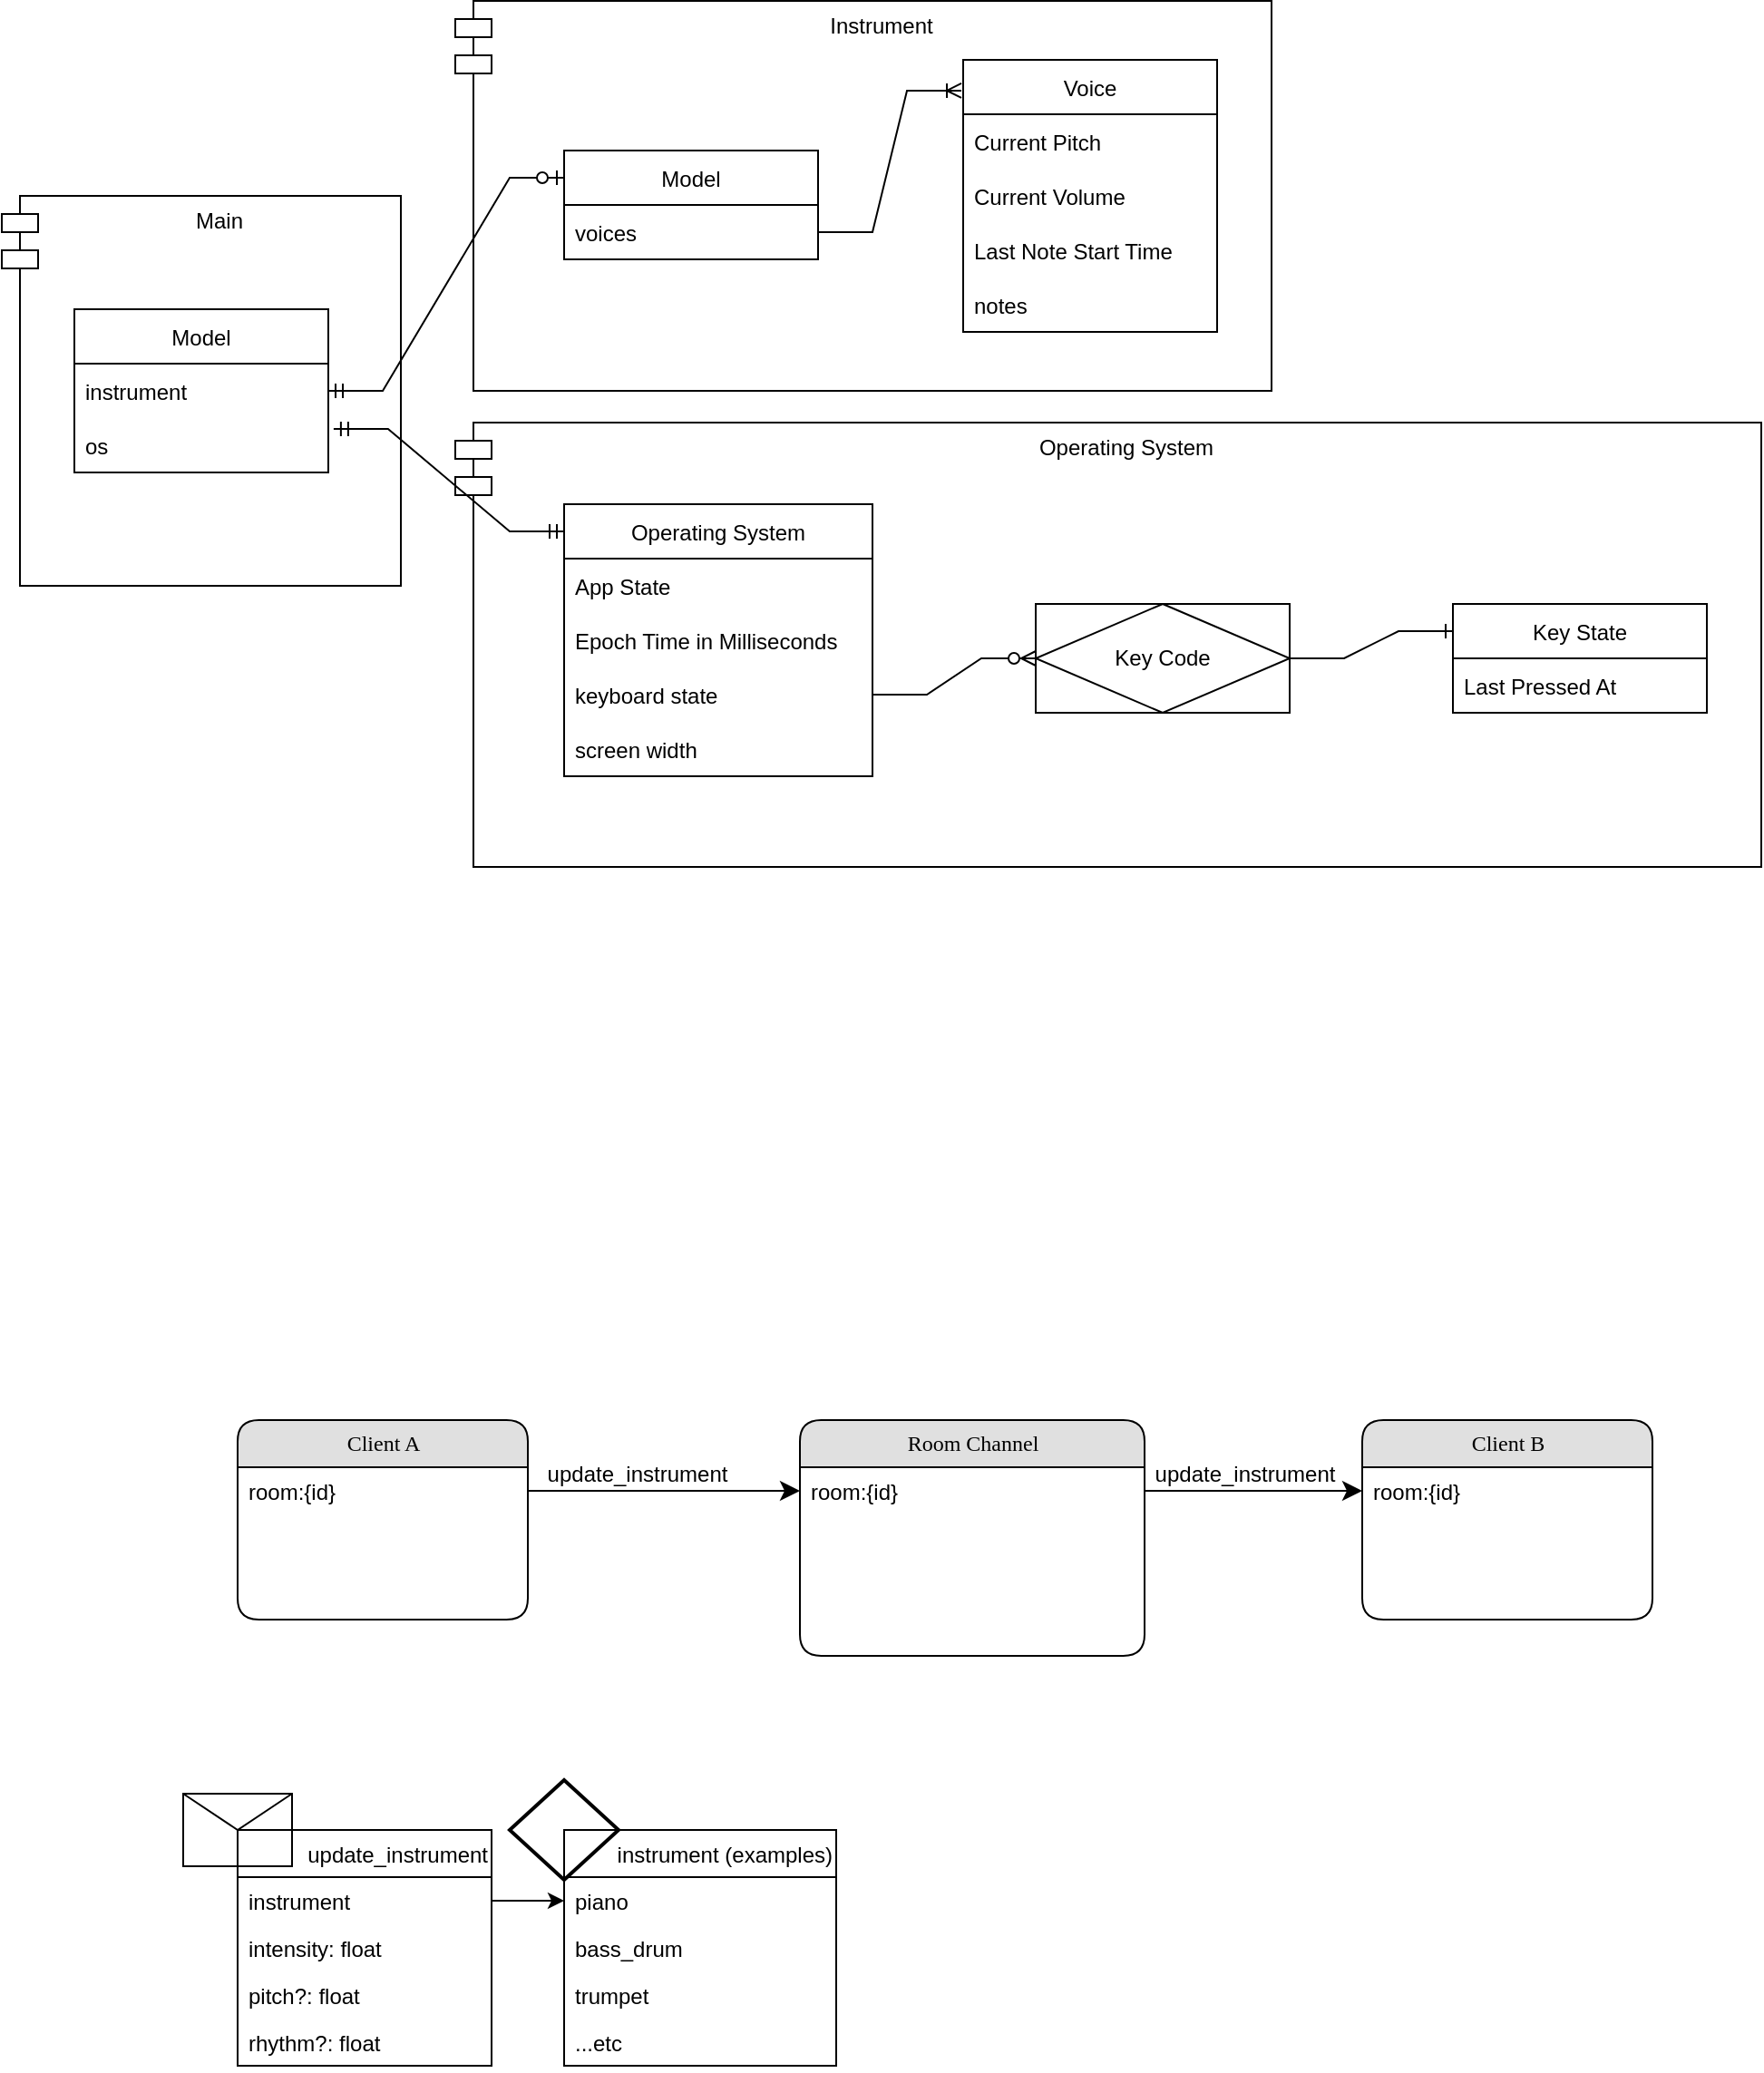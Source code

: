 <mxfile version="19.0.3" type="github">
  <diagram name="Page-1" id="5d7acffa-a066-3a61-03fe-96351882024d">
    <mxGraphModel dx="749" dy="1047" grid="1" gridSize="10" guides="1" tooltips="1" connect="1" arrows="1" fold="1" page="1" pageScale="1" pageWidth="1100" pageHeight="850" background="#ffffff" math="0" shadow="0">
      <root>
        <mxCell id="0" />
        <mxCell id="1" parent="0" />
        <mxCell id="7b9wjgzVytWzGCj_lMZ8-37" value="Operating System" style="shape=module;align=left;spacingLeft=20;align=center;verticalAlign=top;" vertex="1" parent="1">
          <mxGeometry x="1370" y="830" width="720" height="245" as="geometry" />
        </mxCell>
        <mxCell id="7b9wjgzVytWzGCj_lMZ8-36" value="Instrument" style="shape=module;align=left;spacingLeft=20;align=center;verticalAlign=top;" vertex="1" parent="1">
          <mxGeometry x="1370" y="597.5" width="450" height="215" as="geometry" />
        </mxCell>
        <mxCell id="7b9wjgzVytWzGCj_lMZ8-35" value="Main&#xa;" style="shape=module;align=left;spacingLeft=20;align=center;verticalAlign=top;" vertex="1" parent="1">
          <mxGeometry x="1120" y="705" width="220" height="215" as="geometry" />
        </mxCell>
        <mxCell id="21ea969265ad0168-6" value="&lt;div&gt;Client A&lt;/div&gt;" style="swimlane;html=1;fontStyle=0;childLayout=stackLayout;horizontal=1;startSize=26;fillColor=#e0e0e0;horizontalStack=0;resizeParent=1;resizeLast=0;collapsible=1;marginBottom=0;swimlaneFillColor=#ffffff;align=center;rounded=1;shadow=0;comic=0;labelBackgroundColor=none;strokeWidth=1;fontFamily=Verdana;fontSize=12" parent="1" vertex="1">
          <mxGeometry x="1250" y="1380" width="160" height="110" as="geometry" />
        </mxCell>
        <mxCell id="21ea969265ad0168-8" value="room:{id}" style="text;html=1;strokeColor=none;fillColor=none;spacingLeft=4;spacingRight=4;whiteSpace=wrap;overflow=hidden;rotatable=0;points=[[0,0.5],[1,0.5]];portConstraint=eastwest;" parent="21ea969265ad0168-6" vertex="1">
          <mxGeometry y="26" width="160" height="26" as="geometry" />
        </mxCell>
        <mxCell id="21ea969265ad0168-10" value="&lt;div&gt;Room Channel&lt;/div&gt;" style="swimlane;html=1;fontStyle=0;childLayout=stackLayout;horizontal=1;startSize=26;fillColor=#e0e0e0;horizontalStack=0;resizeParent=1;resizeLast=0;collapsible=1;marginBottom=0;swimlaneFillColor=#ffffff;align=center;rounded=1;shadow=0;comic=0;labelBackgroundColor=none;strokeWidth=1;fontFamily=Verdana;fontSize=12" parent="1" vertex="1">
          <mxGeometry x="1560" y="1380" width="190" height="130" as="geometry" />
        </mxCell>
        <mxCell id="21ea969265ad0168-11" value="&lt;div&gt;room:{id}&lt;/div&gt;&lt;div&gt;&lt;br&gt;&lt;/div&gt;" style="text;html=1;strokeColor=none;fillColor=none;spacingLeft=4;spacingRight=4;whiteSpace=wrap;overflow=hidden;rotatable=0;points=[[0,0.5],[1,0.5]];portConstraint=eastwest;" parent="21ea969265ad0168-10" vertex="1">
          <mxGeometry y="26" width="190" height="26" as="geometry" />
        </mxCell>
        <object label="" id="21ea969265ad0168-39">
          <mxCell style="edgeStyle=orthogonalEdgeStyle;html=1;entryX=0;entryY=0.5;labelBackgroundColor=none;startFill=0;startSize=8;endFill=1;endSize=8;fontFamily=Verdana;fontSize=12;exitX=1;exitY=0.5;entryDx=0;entryDy=0;" parent="1" source="21ea969265ad0168-8" target="21ea969265ad0168-11" edge="1">
            <mxGeometry relative="1" as="geometry">
              <Array as="points" />
            </mxGeometry>
          </mxCell>
        </object>
        <mxCell id="21ea969265ad0168-47" style="edgeStyle=orthogonalEdgeStyle;html=1;exitX=1;exitY=0.5;labelBackgroundColor=none;startFill=0;startSize=8;endFill=1;endSize=8;fontFamily=Verdana;fontSize=12;entryX=0;entryY=0.5;entryDx=0;entryDy=0;" parent="1" source="21ea969265ad0168-11" target="tj5F4Y6xZ06pF9521cA6-6" edge="1">
          <mxGeometry relative="1" as="geometry">
            <mxPoint x="1970" y="1419" as="targetPoint" />
          </mxGeometry>
        </mxCell>
        <mxCell id="tj5F4Y6xZ06pF9521cA6-3" value="&lt;div&gt;update_instrument&lt;/div&gt;" style="text;html=1;resizable=0;autosize=1;align=center;verticalAlign=middle;points=[];fillColor=none;strokeColor=none;rounded=0;" parent="1" vertex="1">
          <mxGeometry x="1415" y="1400" width="110" height="20" as="geometry" />
        </mxCell>
        <mxCell id="tj5F4Y6xZ06pF9521cA6-5" value="&lt;div&gt;Client B&lt;br&gt;&lt;/div&gt;" style="swimlane;html=1;fontStyle=0;childLayout=stackLayout;horizontal=1;startSize=26;fillColor=#e0e0e0;horizontalStack=0;resizeParent=1;resizeLast=0;collapsible=1;marginBottom=0;swimlaneFillColor=#ffffff;align=center;rounded=1;shadow=0;comic=0;labelBackgroundColor=none;strokeWidth=1;fontFamily=Verdana;fontSize=12" parent="1" vertex="1">
          <mxGeometry x="1870" y="1380" width="160" height="110" as="geometry" />
        </mxCell>
        <mxCell id="tj5F4Y6xZ06pF9521cA6-6" value="room:{id}" style="text;html=1;strokeColor=none;fillColor=none;spacingLeft=4;spacingRight=4;whiteSpace=wrap;overflow=hidden;rotatable=0;points=[[0,0.5],[1,0.5]];portConstraint=eastwest;" parent="tj5F4Y6xZ06pF9521cA6-5" vertex="1">
          <mxGeometry y="26" width="160" height="26" as="geometry" />
        </mxCell>
        <mxCell id="tj5F4Y6xZ06pF9521cA6-9" value="update_instrument" style="text;html=1;resizable=0;autosize=1;align=center;verticalAlign=middle;points=[];fillColor=none;strokeColor=none;rounded=0;" parent="1" vertex="1">
          <mxGeometry x="1750" y="1400" width="110" height="20" as="geometry" />
        </mxCell>
        <mxCell id="tj5F4Y6xZ06pF9521cA6-21" value="" style="shape=message;html=1;whiteSpace=wrap;html=1;outlineConnect=0;" parent="1" vertex="1">
          <mxGeometry x="1220" y="1586" width="60" height="40" as="geometry" />
        </mxCell>
        <mxCell id="tj5F4Y6xZ06pF9521cA6-17" value="update_instrument" style="swimlane;fontStyle=0;childLayout=stackLayout;horizontal=1;startSize=26;fillColor=none;horizontalStack=0;resizeParent=1;resizeParentMax=0;resizeLast=0;collapsible=1;marginBottom=0;align=right;" parent="1" vertex="1">
          <mxGeometry x="1250" y="1606" width="140" height="130" as="geometry" />
        </mxCell>
        <mxCell id="tj5F4Y6xZ06pF9521cA6-18" value="instrument&#xa;" style="text;strokeColor=none;fillColor=none;align=left;verticalAlign=top;spacingLeft=4;spacingRight=4;overflow=hidden;rotatable=0;points=[[0,0.5],[1,0.5]];portConstraint=eastwest;" parent="tj5F4Y6xZ06pF9521cA6-17" vertex="1">
          <mxGeometry y="26" width="140" height="26" as="geometry" />
        </mxCell>
        <mxCell id="A_t_KA8R0siFLET06c2P-1" value="intensity: float&#xa;" style="text;strokeColor=none;fillColor=none;align=left;verticalAlign=top;spacingLeft=4;spacingRight=4;overflow=hidden;rotatable=0;points=[[0,0.5],[1,0.5]];portConstraint=eastwest;" parent="tj5F4Y6xZ06pF9521cA6-17" vertex="1">
          <mxGeometry y="52" width="140" height="26" as="geometry" />
        </mxCell>
        <mxCell id="tj5F4Y6xZ06pF9521cA6-19" value="pitch?: float" style="text;strokeColor=none;fillColor=none;align=left;verticalAlign=top;spacingLeft=4;spacingRight=4;overflow=hidden;rotatable=0;points=[[0,0.5],[1,0.5]];portConstraint=eastwest;" parent="tj5F4Y6xZ06pF9521cA6-17" vertex="1">
          <mxGeometry y="78" width="140" height="26" as="geometry" />
        </mxCell>
        <mxCell id="tj5F4Y6xZ06pF9521cA6-20" value="rhythm?: float" style="text;strokeColor=none;fillColor=none;align=left;verticalAlign=top;spacingLeft=4;spacingRight=4;overflow=hidden;rotatable=0;points=[[0,0.5],[1,0.5]];portConstraint=eastwest;" parent="tj5F4Y6xZ06pF9521cA6-17" vertex="1">
          <mxGeometry y="104" width="140" height="26" as="geometry" />
        </mxCell>
        <mxCell id="A_t_KA8R0siFLET06c2P-8" value="" style="strokeWidth=2;html=1;shape=mxgraph.flowchart.decision;whiteSpace=wrap;" parent="1" vertex="1">
          <mxGeometry x="1400" y="1578.5" width="60" height="55" as="geometry" />
        </mxCell>
        <mxCell id="A_t_KA8R0siFLET06c2P-3" value="instrument (examples)" style="swimlane;fontStyle=0;childLayout=stackLayout;horizontal=1;startSize=26;fillColor=none;horizontalStack=0;resizeParent=1;resizeParentMax=0;resizeLast=0;collapsible=1;marginBottom=0;align=right;" parent="1" vertex="1">
          <mxGeometry x="1430" y="1606" width="150" height="130" as="geometry" />
        </mxCell>
        <mxCell id="A_t_KA8R0siFLET06c2P-4" value="piano" style="text;strokeColor=none;fillColor=none;align=left;verticalAlign=top;spacingLeft=4;spacingRight=4;overflow=hidden;rotatable=0;points=[[0,0.5],[1,0.5]];portConstraint=eastwest;" parent="A_t_KA8R0siFLET06c2P-3" vertex="1">
          <mxGeometry y="26" width="150" height="26" as="geometry" />
        </mxCell>
        <mxCell id="A_t_KA8R0siFLET06c2P-5" value="bass_drum" style="text;strokeColor=none;fillColor=none;align=left;verticalAlign=top;spacingLeft=4;spacingRight=4;overflow=hidden;rotatable=0;points=[[0,0.5],[1,0.5]];portConstraint=eastwest;" parent="A_t_KA8R0siFLET06c2P-3" vertex="1">
          <mxGeometry y="52" width="150" height="26" as="geometry" />
        </mxCell>
        <mxCell id="A_t_KA8R0siFLET06c2P-6" value="trumpet" style="text;strokeColor=none;fillColor=none;align=left;verticalAlign=top;spacingLeft=4;spacingRight=4;overflow=hidden;rotatable=0;points=[[0,0.5],[1,0.5]];portConstraint=eastwest;" parent="A_t_KA8R0siFLET06c2P-3" vertex="1">
          <mxGeometry y="78" width="150" height="26" as="geometry" />
        </mxCell>
        <mxCell id="A_t_KA8R0siFLET06c2P-10" value="...etc" style="text;strokeColor=none;fillColor=none;align=left;verticalAlign=top;spacingLeft=4;spacingRight=4;overflow=hidden;rotatable=0;points=[[0,0.5],[1,0.5]];portConstraint=eastwest;" parent="A_t_KA8R0siFLET06c2P-3" vertex="1">
          <mxGeometry y="104" width="150" height="26" as="geometry" />
        </mxCell>
        <mxCell id="A_t_KA8R0siFLET06c2P-9" value="" style="edgeStyle=orthogonalEdgeStyle;rounded=0;orthogonalLoop=1;jettySize=auto;html=1;entryX=0;entryY=0.5;entryDx=0;entryDy=0;" parent="1" source="tj5F4Y6xZ06pF9521cA6-18" target="A_t_KA8R0siFLET06c2P-4" edge="1">
          <mxGeometry relative="1" as="geometry" />
        </mxCell>
        <mxCell id="7b9wjgzVytWzGCj_lMZ8-1" value="Model" style="swimlane;fontStyle=0;childLayout=stackLayout;horizontal=1;startSize=30;horizontalStack=0;resizeParent=1;resizeParentMax=0;resizeLast=0;collapsible=1;marginBottom=0;" vertex="1" parent="1">
          <mxGeometry x="1160" y="767.5" width="140" height="90" as="geometry" />
        </mxCell>
        <mxCell id="7b9wjgzVytWzGCj_lMZ8-2" value="instrument" style="text;strokeColor=none;fillColor=none;align=left;verticalAlign=middle;spacingLeft=4;spacingRight=4;overflow=hidden;points=[[0,0.5],[1,0.5]];portConstraint=eastwest;rotatable=0;" vertex="1" parent="7b9wjgzVytWzGCj_lMZ8-1">
          <mxGeometry y="30" width="140" height="30" as="geometry" />
        </mxCell>
        <mxCell id="7b9wjgzVytWzGCj_lMZ8-5" value="os" style="text;strokeColor=none;fillColor=none;align=left;verticalAlign=middle;spacingLeft=4;spacingRight=4;overflow=hidden;points=[[0,0.5],[1,0.5]];portConstraint=eastwest;rotatable=0;" vertex="1" parent="7b9wjgzVytWzGCj_lMZ8-1">
          <mxGeometry y="60" width="140" height="30" as="geometry" />
        </mxCell>
        <mxCell id="7b9wjgzVytWzGCj_lMZ8-6" value="Voice" style="swimlane;fontStyle=0;childLayout=stackLayout;horizontal=1;startSize=30;horizontalStack=0;resizeParent=1;resizeParentMax=0;resizeLast=0;collapsible=1;marginBottom=0;" vertex="1" parent="1">
          <mxGeometry x="1650" y="630" width="140" height="150" as="geometry" />
        </mxCell>
        <mxCell id="7b9wjgzVytWzGCj_lMZ8-7" value="Current Pitch" style="text;strokeColor=none;fillColor=none;align=left;verticalAlign=middle;spacingLeft=4;spacingRight=4;overflow=hidden;points=[[0,0.5],[1,0.5]];portConstraint=eastwest;rotatable=0;" vertex="1" parent="7b9wjgzVytWzGCj_lMZ8-6">
          <mxGeometry y="30" width="140" height="30" as="geometry" />
        </mxCell>
        <mxCell id="7b9wjgzVytWzGCj_lMZ8-8" value="Current Volume" style="text;strokeColor=none;fillColor=none;align=left;verticalAlign=middle;spacingLeft=4;spacingRight=4;overflow=hidden;points=[[0,0.5],[1,0.5]];portConstraint=eastwest;rotatable=0;" vertex="1" parent="7b9wjgzVytWzGCj_lMZ8-6">
          <mxGeometry y="60" width="140" height="30" as="geometry" />
        </mxCell>
        <mxCell id="7b9wjgzVytWzGCj_lMZ8-9" value="Last Note Start Time" style="text;strokeColor=none;fillColor=none;align=left;verticalAlign=middle;spacingLeft=4;spacingRight=4;overflow=hidden;points=[[0,0.5],[1,0.5]];portConstraint=eastwest;rotatable=0;" vertex="1" parent="7b9wjgzVytWzGCj_lMZ8-6">
          <mxGeometry y="90" width="140" height="30" as="geometry" />
        </mxCell>
        <mxCell id="7b9wjgzVytWzGCj_lMZ8-14" value="notes" style="text;strokeColor=none;fillColor=none;align=left;verticalAlign=middle;spacingLeft=4;spacingRight=4;overflow=hidden;points=[[0,0.5],[1,0.5]];portConstraint=eastwest;rotatable=0;" vertex="1" parent="7b9wjgzVytWzGCj_lMZ8-6">
          <mxGeometry y="120" width="140" height="30" as="geometry" />
        </mxCell>
        <mxCell id="7b9wjgzVytWzGCj_lMZ8-10" value="Operating System" style="swimlane;fontStyle=0;childLayout=stackLayout;horizontal=1;startSize=30;horizontalStack=0;resizeParent=1;resizeParentMax=0;resizeLast=0;collapsible=1;marginBottom=0;" vertex="1" parent="1">
          <mxGeometry x="1430" y="875" width="170" height="150" as="geometry" />
        </mxCell>
        <mxCell id="7b9wjgzVytWzGCj_lMZ8-11" value="App State" style="text;strokeColor=none;fillColor=none;align=left;verticalAlign=middle;spacingLeft=4;spacingRight=4;overflow=hidden;points=[[0,0.5],[1,0.5]];portConstraint=eastwest;rotatable=0;" vertex="1" parent="7b9wjgzVytWzGCj_lMZ8-10">
          <mxGeometry y="30" width="170" height="30" as="geometry" />
        </mxCell>
        <mxCell id="7b9wjgzVytWzGCj_lMZ8-12" value="Epoch Time in Milliseconds" style="text;strokeColor=none;fillColor=none;align=left;verticalAlign=middle;spacingLeft=4;spacingRight=4;overflow=hidden;points=[[0,0.5],[1,0.5]];portConstraint=eastwest;rotatable=0;" vertex="1" parent="7b9wjgzVytWzGCj_lMZ8-10">
          <mxGeometry y="60" width="170" height="30" as="geometry" />
        </mxCell>
        <mxCell id="7b9wjgzVytWzGCj_lMZ8-13" value="keyboard state" style="text;strokeColor=none;fillColor=none;align=left;verticalAlign=middle;spacingLeft=4;spacingRight=4;overflow=hidden;points=[[0,0.5],[1,0.5]];portConstraint=eastwest;rotatable=0;" vertex="1" parent="7b9wjgzVytWzGCj_lMZ8-10">
          <mxGeometry y="90" width="170" height="30" as="geometry" />
        </mxCell>
        <mxCell id="7b9wjgzVytWzGCj_lMZ8-24" value="screen width" style="text;strokeColor=none;fillColor=none;align=left;verticalAlign=middle;spacingLeft=4;spacingRight=4;overflow=hidden;points=[[0,0.5],[1,0.5]];portConstraint=eastwest;rotatable=0;" vertex="1" parent="7b9wjgzVytWzGCj_lMZ8-10">
          <mxGeometry y="120" width="170" height="30" as="geometry" />
        </mxCell>
        <mxCell id="7b9wjgzVytWzGCj_lMZ8-15" value="Model" style="swimlane;fontStyle=0;childLayout=stackLayout;horizontal=1;startSize=30;horizontalStack=0;resizeParent=1;resizeParentMax=0;resizeLast=0;collapsible=1;marginBottom=0;" vertex="1" parent="1">
          <mxGeometry x="1430" y="680" width="140" height="60" as="geometry" />
        </mxCell>
        <mxCell id="7b9wjgzVytWzGCj_lMZ8-16" value="voices" style="text;strokeColor=none;fillColor=none;align=left;verticalAlign=middle;spacingLeft=4;spacingRight=4;overflow=hidden;points=[[0,0.5],[1,0.5]];portConstraint=eastwest;rotatable=0;" vertex="1" parent="7b9wjgzVytWzGCj_lMZ8-15">
          <mxGeometry y="30" width="140" height="30" as="geometry" />
        </mxCell>
        <mxCell id="7b9wjgzVytWzGCj_lMZ8-20" value="" style="edgeStyle=entityRelationEdgeStyle;fontSize=12;html=1;endArrow=ERoneToMany;rounded=0;exitX=1;exitY=0.5;exitDx=0;exitDy=0;entryX=-0.007;entryY=0.113;entryDx=0;entryDy=0;entryPerimeter=0;" edge="1" parent="1" source="7b9wjgzVytWzGCj_lMZ8-16" target="7b9wjgzVytWzGCj_lMZ8-6">
          <mxGeometry width="100" height="100" relative="1" as="geometry">
            <mxPoint x="1520" y="930" as="sourcePoint" />
            <mxPoint x="1620" y="830" as="targetPoint" />
          </mxGeometry>
        </mxCell>
        <mxCell id="7b9wjgzVytWzGCj_lMZ8-25" value="&lt;div&gt;Key Code&lt;/div&gt;" style="shape=associativeEntity;whiteSpace=wrap;html=1;align=center;" vertex="1" parent="1">
          <mxGeometry x="1690" y="930" width="140" height="60" as="geometry" />
        </mxCell>
        <mxCell id="7b9wjgzVytWzGCj_lMZ8-26" value="Key State" style="swimlane;fontStyle=0;childLayout=stackLayout;horizontal=1;startSize=30;horizontalStack=0;resizeParent=1;resizeParentMax=0;resizeLast=0;collapsible=1;marginBottom=0;" vertex="1" parent="1">
          <mxGeometry x="1920" y="930" width="140" height="60" as="geometry" />
        </mxCell>
        <mxCell id="7b9wjgzVytWzGCj_lMZ8-27" value="Last Pressed At" style="text;strokeColor=none;fillColor=none;align=left;verticalAlign=middle;spacingLeft=4;spacingRight=4;overflow=hidden;points=[[0,0.5],[1,0.5]];portConstraint=eastwest;rotatable=0;" vertex="1" parent="7b9wjgzVytWzGCj_lMZ8-26">
          <mxGeometry y="30" width="140" height="30" as="geometry" />
        </mxCell>
        <mxCell id="7b9wjgzVytWzGCj_lMZ8-28" value="" style="edgeStyle=entityRelationEdgeStyle;fontSize=12;html=1;endArrow=ERzeroToMany;endFill=1;rounded=0;exitX=1;exitY=0.5;exitDx=0;exitDy=0;entryX=0;entryY=0.5;entryDx=0;entryDy=0;" edge="1" parent="1" source="7b9wjgzVytWzGCj_lMZ8-13" target="7b9wjgzVytWzGCj_lMZ8-25">
          <mxGeometry width="100" height="100" relative="1" as="geometry">
            <mxPoint x="1600" y="1090" as="sourcePoint" />
            <mxPoint x="1700" y="990" as="targetPoint" />
          </mxGeometry>
        </mxCell>
        <mxCell id="7b9wjgzVytWzGCj_lMZ8-29" value="" style="edgeStyle=entityRelationEdgeStyle;fontSize=12;html=1;endArrow=ERone;endFill=1;rounded=0;exitX=1;exitY=0.5;exitDx=0;exitDy=0;entryX=0;entryY=0.25;entryDx=0;entryDy=0;" edge="1" parent="1" source="7b9wjgzVytWzGCj_lMZ8-25" target="7b9wjgzVytWzGCj_lMZ8-26">
          <mxGeometry width="100" height="100" relative="1" as="geometry">
            <mxPoint x="1850" y="1160" as="sourcePoint" />
            <mxPoint x="1950" y="1060" as="targetPoint" />
          </mxGeometry>
        </mxCell>
        <mxCell id="7b9wjgzVytWzGCj_lMZ8-31" value="" style="edgeStyle=entityRelationEdgeStyle;fontSize=12;html=1;endArrow=ERzeroToOne;startArrow=ERmandOne;rounded=0;exitX=1;exitY=0.5;exitDx=0;exitDy=0;entryX=0;entryY=0.25;entryDx=0;entryDy=0;" edge="1" parent="1" source="7b9wjgzVytWzGCj_lMZ8-2" target="7b9wjgzVytWzGCj_lMZ8-15">
          <mxGeometry width="100" height="100" relative="1" as="geometry">
            <mxPoint x="1360" y="890" as="sourcePoint" />
            <mxPoint x="1460" y="790" as="targetPoint" />
          </mxGeometry>
        </mxCell>
        <mxCell id="7b9wjgzVytWzGCj_lMZ8-32" value="" style="edgeStyle=entityRelationEdgeStyle;fontSize=12;html=1;endArrow=ERmandOne;startArrow=ERmandOne;rounded=0;exitX=1.021;exitY=0.2;exitDx=0;exitDy=0;exitPerimeter=0;entryX=0;entryY=0.1;entryDx=0;entryDy=0;entryPerimeter=0;" edge="1" parent="1" source="7b9wjgzVytWzGCj_lMZ8-5" target="7b9wjgzVytWzGCj_lMZ8-10">
          <mxGeometry width="100" height="100" relative="1" as="geometry">
            <mxPoint x="1290" y="1060" as="sourcePoint" />
            <mxPoint x="1390" y="960" as="targetPoint" />
          </mxGeometry>
        </mxCell>
      </root>
    </mxGraphModel>
  </diagram>
</mxfile>
